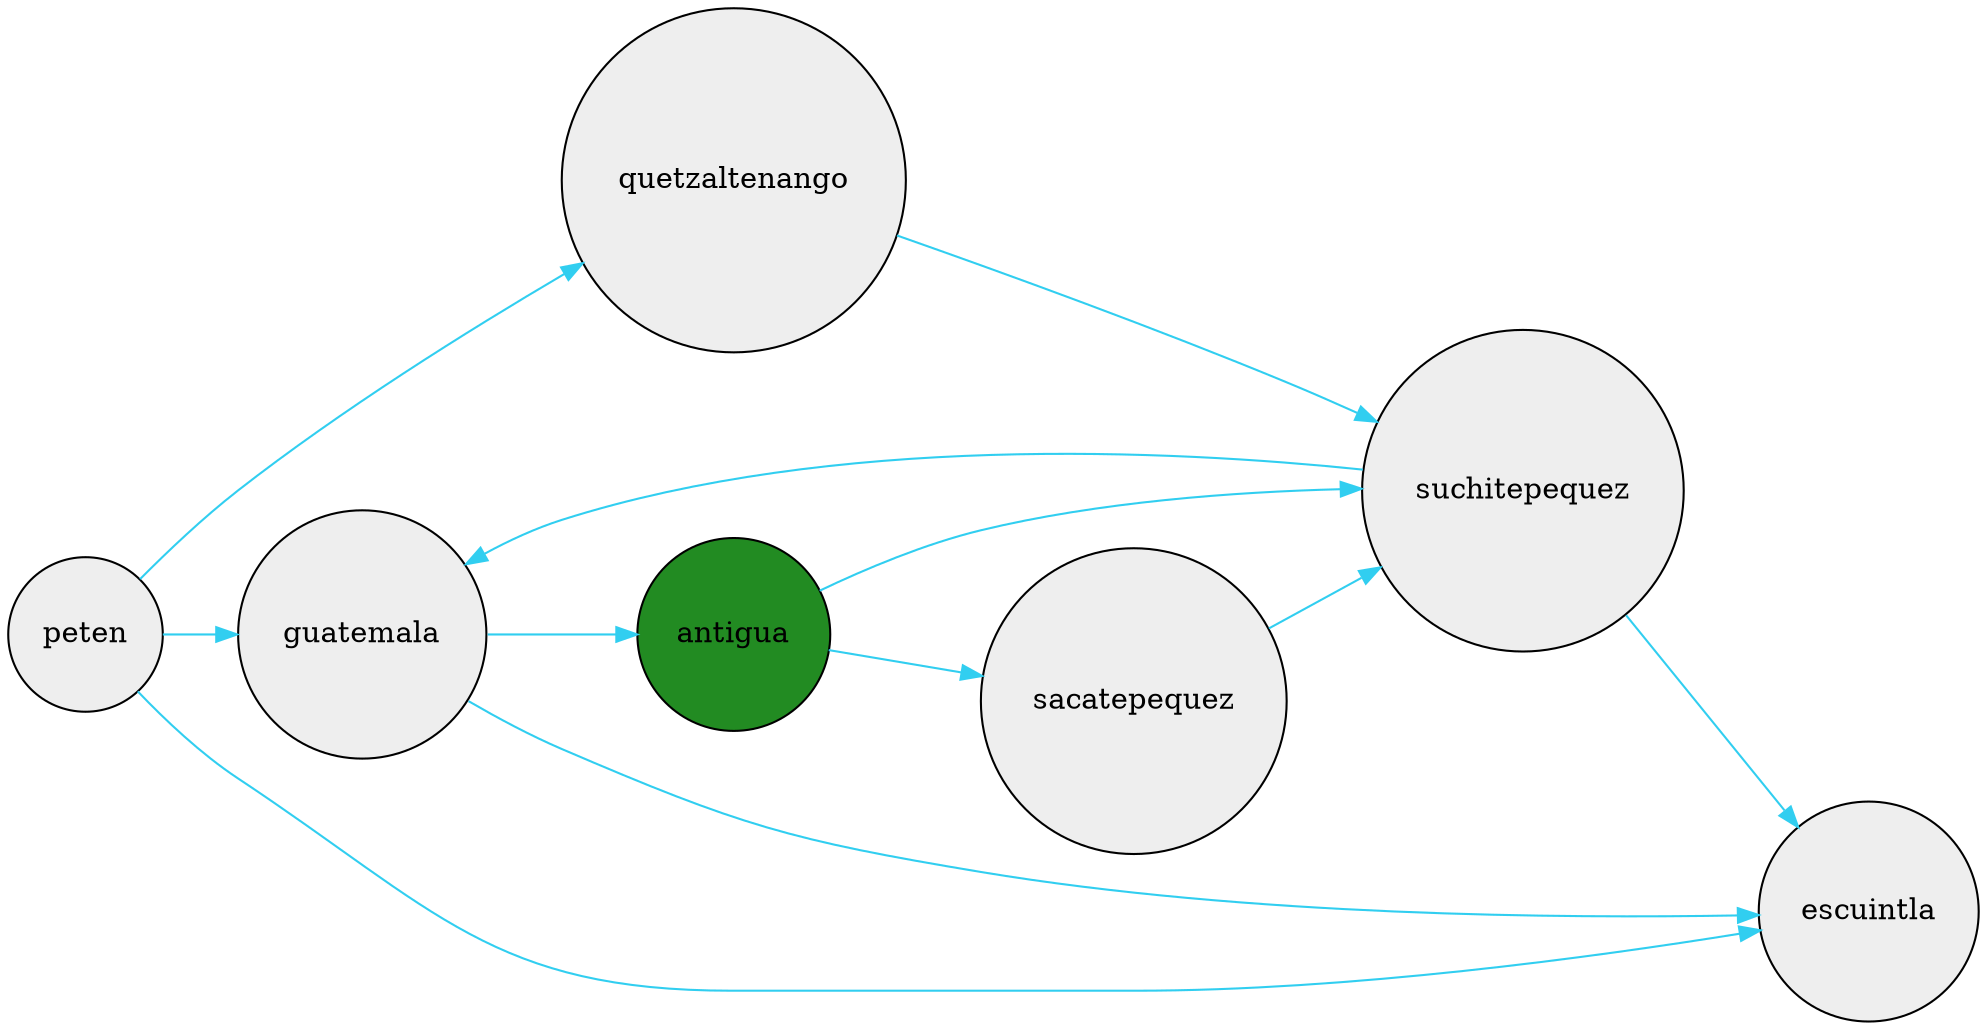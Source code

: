 digraph G{
     node[shape=circle];
     node[style=filled];
     node[fillcolor="#EEEEEE"];
     edge[color="#31CEF0"];
     guatemala->escuintla;
     guatemala->antigua;
     suchitepequez->escuintla;
     quetzaltenango->suchitepequez;
     sacatepequez->suchitepequez;
     peten->guatemala;
     peten->quetzaltenango;
     peten->escuintla;
     suchitepequez->guatemala;
     antigua->suchitepequez;
     antigua->sacatepequez;
     antigua[fillcolor="forestgreen"];
     rankdir=LR;
}